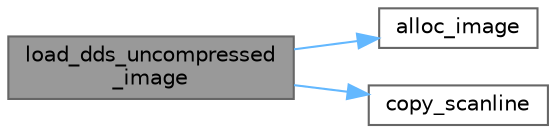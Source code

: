 digraph "load_dds_uncompressed_image"
{
 // LATEX_PDF_SIZE
  bgcolor="transparent";
  edge [fontname=Helvetica,fontsize=10,labelfontname=Helvetica,labelfontsize=10];
  node [fontname=Helvetica,fontsize=10,shape=box,height=0.2,width=0.4];
  rankdir="LR";
  Node1 [id="Node000001",label="load_dds_uncompressed\l_image",height=0.2,width=0.4,color="gray40", fillcolor="grey60", style="filled", fontcolor="black",tooltip="Load an uncompressed DDS image using the local custom loader."];
  Node1 -> Node2 [id="edge1_Node000001_Node000002",color="steelblue1",style="solid",tooltip=" "];
  Node2 [id="Node000002",label="alloc_image",height=0.2,width=0.4,color="grey40", fillcolor="white", style="filled",URL="$astcenccli__image_8cpp.html#a860f8be85c860429c0df12b581015b68",tooltip="Functions for creating in-memory ASTC image structures."];
  Node1 -> Node3 [id="edge2_Node000001_Node000003",color="steelblue1",style="solid",tooltip=" "];
  Node3 [id="Node000003",label="copy_scanline",height=0.2,width=0.4,color="grey40", fillcolor="white", style="filled",URL="$astcenccli__image__load__store_8cpp.html#a46a5fd770b78f8512d65273a03d0b6dc",tooltip="Copy a scanline from a source file and expand to a canonical format."];
}
